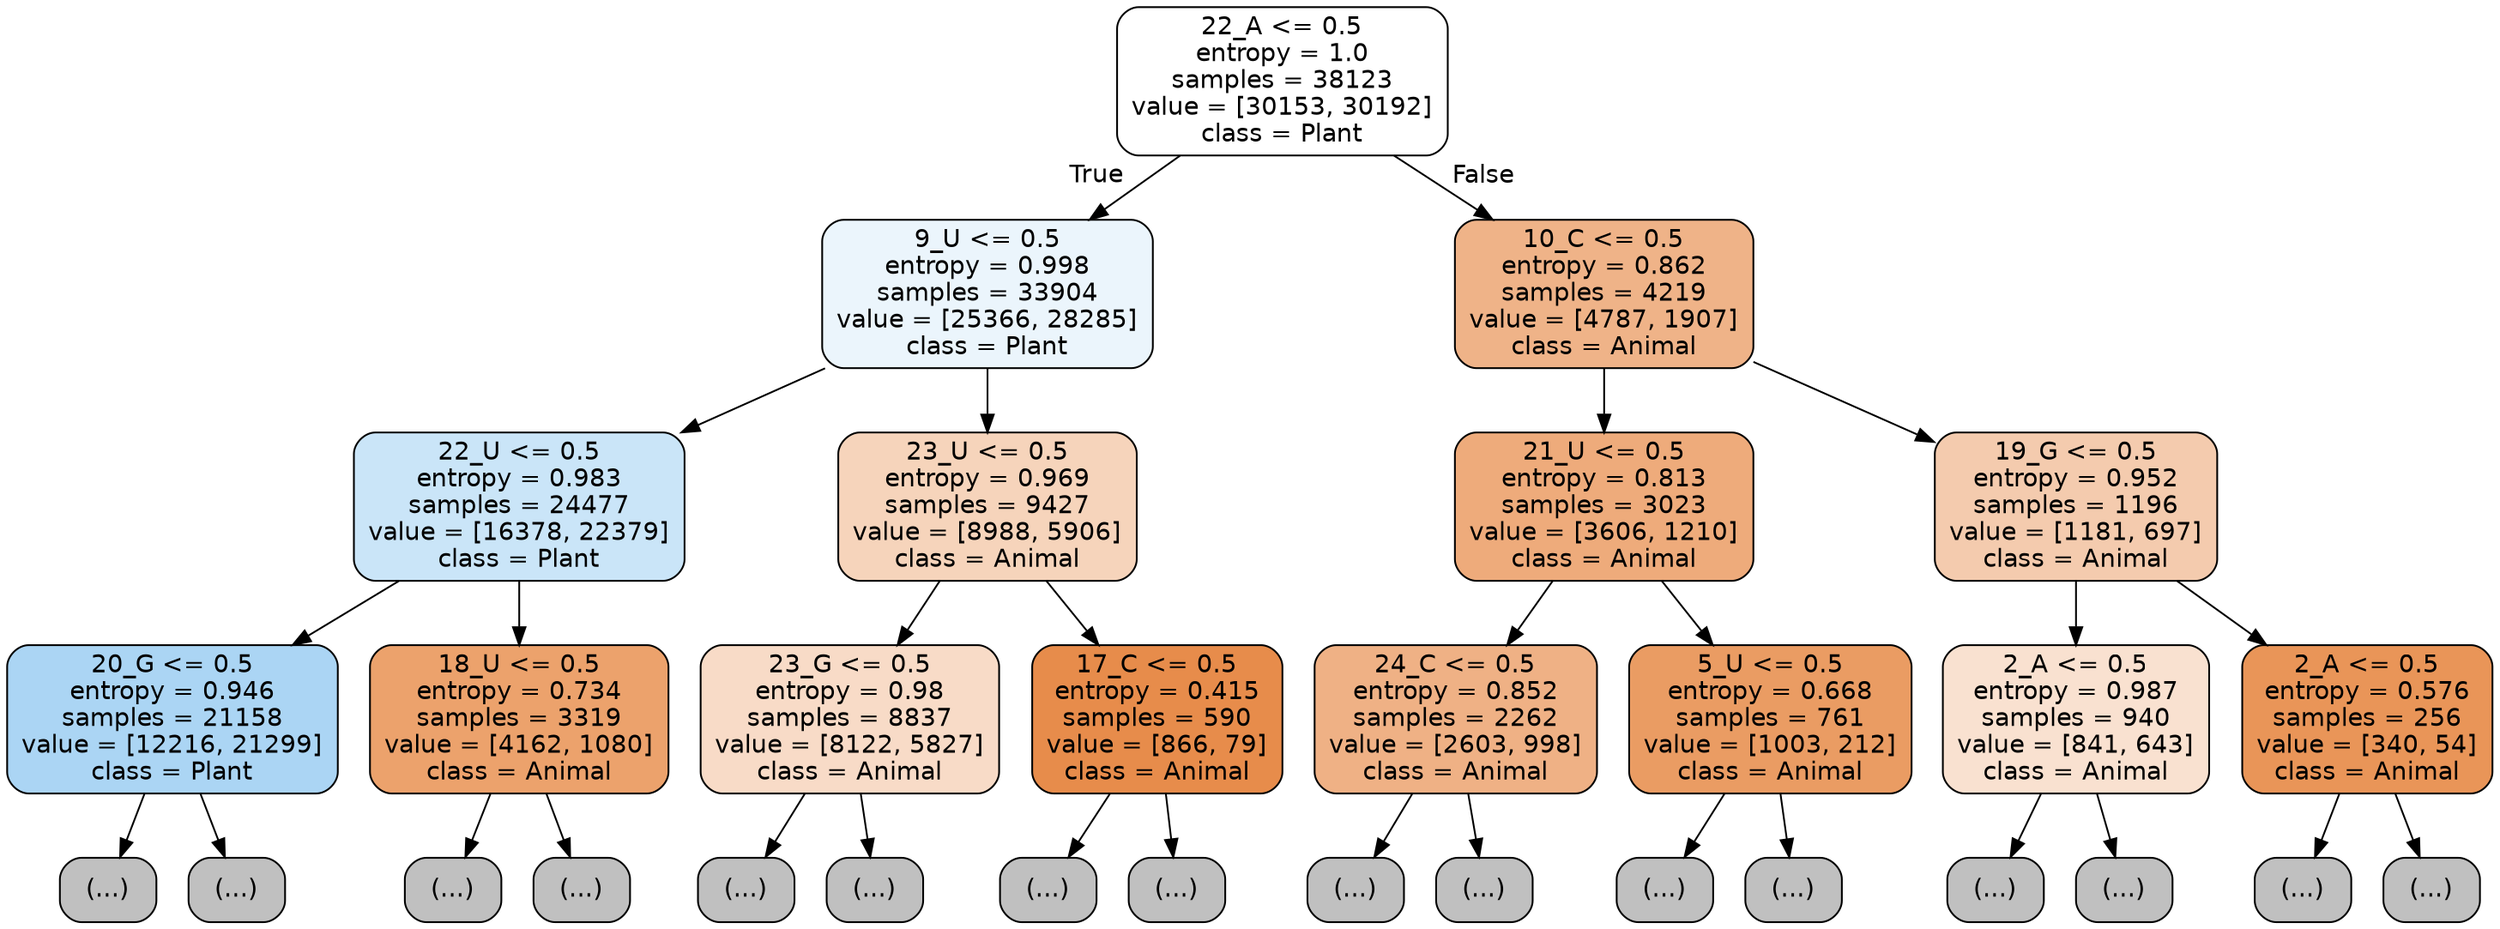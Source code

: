 digraph Tree {
node [shape=box, style="filled, rounded", color="black", fontname="helvetica"] ;
edge [fontname="helvetica"] ;
0 [label="22_A <= 0.5\nentropy = 1.0\nsamples = 38123\nvalue = [30153, 30192]\nclass = Plant", fillcolor="#ffffff"] ;
1 [label="9_U <= 0.5\nentropy = 0.998\nsamples = 33904\nvalue = [25366, 28285]\nclass = Plant", fillcolor="#ebf5fc"] ;
0 -> 1 [labeldistance=2.5, labelangle=45, headlabel="True"] ;
2 [label="22_U <= 0.5\nentropy = 0.983\nsamples = 24477\nvalue = [16378, 22379]\nclass = Plant", fillcolor="#cae5f8"] ;
1 -> 2 ;
3 [label="20_G <= 0.5\nentropy = 0.946\nsamples = 21158\nvalue = [12216, 21299]\nclass = Plant", fillcolor="#abd5f4"] ;
2 -> 3 ;
4 [label="(...)", fillcolor="#C0C0C0"] ;
3 -> 4 ;
6745 [label="(...)", fillcolor="#C0C0C0"] ;
3 -> 6745 ;
9114 [label="18_U <= 0.5\nentropy = 0.734\nsamples = 3319\nvalue = [4162, 1080]\nclass = Animal", fillcolor="#eca26c"] ;
2 -> 9114 ;
9115 [label="(...)", fillcolor="#C0C0C0"] ;
9114 -> 9115 ;
10090 [label="(...)", fillcolor="#C0C0C0"] ;
9114 -> 10090 ;
10511 [label="23_U <= 0.5\nentropy = 0.969\nsamples = 9427\nvalue = [8988, 5906]\nclass = Animal", fillcolor="#f6d4bb"] ;
1 -> 10511 ;
10512 [label="23_G <= 0.5\nentropy = 0.98\nsamples = 8837\nvalue = [8122, 5827]\nclass = Animal", fillcolor="#f8dbc7"] ;
10511 -> 10512 ;
10513 [label="(...)", fillcolor="#C0C0C0"] ;
10512 -> 10513 ;
14380 [label="(...)", fillcolor="#C0C0C0"] ;
10512 -> 14380 ;
14563 [label="17_C <= 0.5\nentropy = 0.415\nsamples = 590\nvalue = [866, 79]\nclass = Animal", fillcolor="#e78c4b"] ;
10511 -> 14563 ;
14564 [label="(...)", fillcolor="#C0C0C0"] ;
14563 -> 14564 ;
14675 [label="(...)", fillcolor="#C0C0C0"] ;
14563 -> 14675 ;
14708 [label="10_C <= 0.5\nentropy = 0.862\nsamples = 4219\nvalue = [4787, 1907]\nclass = Animal", fillcolor="#efb388"] ;
0 -> 14708 [labeldistance=2.5, labelangle=-45, headlabel="False"] ;
14709 [label="21_U <= 0.5\nentropy = 0.813\nsamples = 3023\nvalue = [3606, 1210]\nclass = Animal", fillcolor="#eeab7b"] ;
14708 -> 14709 ;
14710 [label="24_C <= 0.5\nentropy = 0.852\nsamples = 2262\nvalue = [2603, 998]\nclass = Animal", fillcolor="#efb185"] ;
14709 -> 14710 ;
14711 [label="(...)", fillcolor="#C0C0C0"] ;
14710 -> 14711 ;
15888 [label="(...)", fillcolor="#C0C0C0"] ;
14710 -> 15888 ;
15963 [label="5_U <= 0.5\nentropy = 0.668\nsamples = 761\nvalue = [1003, 212]\nclass = Animal", fillcolor="#ea9c63"] ;
14709 -> 15963 ;
15964 [label="(...)", fillcolor="#C0C0C0"] ;
15963 -> 15964 ;
16197 [label="(...)", fillcolor="#C0C0C0"] ;
15963 -> 16197 ;
16270 [label="19_G <= 0.5\nentropy = 0.952\nsamples = 1196\nvalue = [1181, 697]\nclass = Animal", fillcolor="#f4cbae"] ;
14708 -> 16270 ;
16271 [label="2_A <= 0.5\nentropy = 0.987\nsamples = 940\nvalue = [841, 643]\nclass = Animal", fillcolor="#f9e1d0"] ;
16270 -> 16271 ;
16272 [label="(...)", fillcolor="#C0C0C0"] ;
16271 -> 16272 ;
16565 [label="(...)", fillcolor="#C0C0C0"] ;
16271 -> 16565 ;
16648 [label="2_A <= 0.5\nentropy = 0.576\nsamples = 256\nvalue = [340, 54]\nclass = Animal", fillcolor="#e99558"] ;
16270 -> 16648 ;
16649 [label="(...)", fillcolor="#C0C0C0"] ;
16648 -> 16649 ;
16722 [label="(...)", fillcolor="#C0C0C0"] ;
16648 -> 16722 ;
}